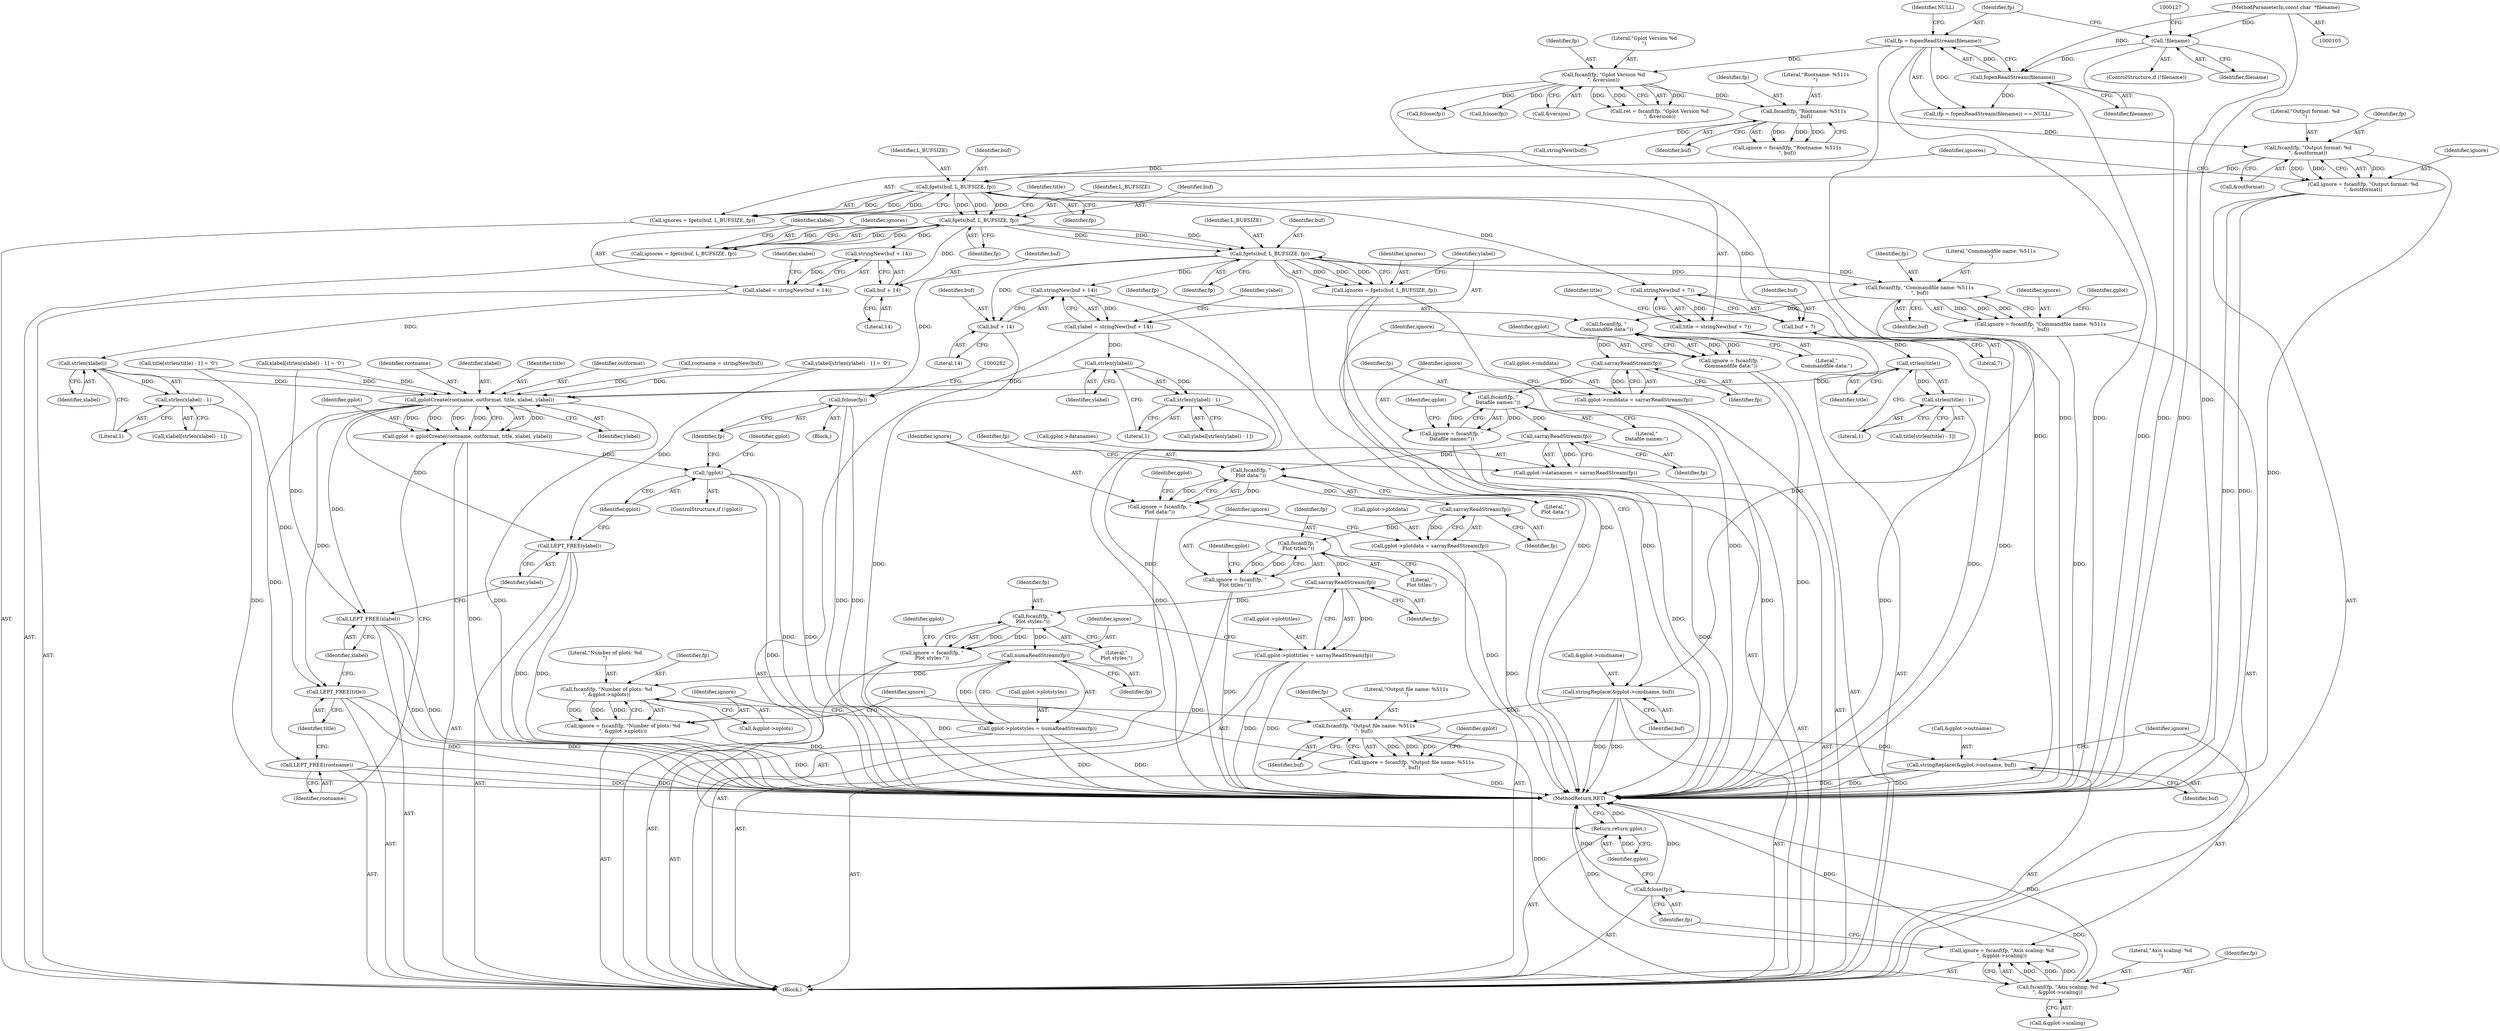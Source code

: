 digraph "0_leptonica_ee301cb2029db8a6289c5295daa42bba7715e99a_4@API" {
"1000193" [label="(Call,fscanf(fp, \"Output format: %d\n\", &outformat))"];
"1000183" [label="(Call,fscanf(fp, \"Rootname: %511s\n\", buf))"];
"1000148" [label="(Call,fscanf(fp, \"Gplot Version %d\n\", &version))"];
"1000134" [label="(Call,fp = fopenReadStream(filename))"];
"1000136" [label="(Call,fopenReadStream(filename))"];
"1000123" [label="(Call,!filename)"];
"1000106" [label="(MethodParameterIn,const char  *filename)"];
"1000191" [label="(Call,ignore = fscanf(fp, \"Output format: %d\n\", &outformat))"];
"1000200" [label="(Call,fgets(buf, L_BUFSIZE, fp))"];
"1000198" [label="(Call,ignores = fgets(buf, L_BUFSIZE, fp))"];
"1000206" [label="(Call,stringNew(buf + 7))"];
"1000204" [label="(Call,title = stringNew(buf + 7))"];
"1000214" [label="(Call,strlen(title))"];
"1000213" [label="(Call,strlen(title) - 1)"];
"1000260" [label="(Call,gplotCreate(rootname, outformat, title, xlabel, ylabel))"];
"1000258" [label="(Call,gplot = gplotCreate(rootname, outformat, title, xlabel, ylabel))"];
"1000275" [label="(Call,!gplot)"];
"1000411" [label="(Return,return gplot;)"];
"1000266" [label="(Call,LEPT_FREE(rootname))"];
"1000268" [label="(Call,LEPT_FREE(title))"];
"1000270" [label="(Call,LEPT_FREE(xlabel))"];
"1000272" [label="(Call,LEPT_FREE(ylabel))"];
"1000207" [label="(Call,buf + 7)"];
"1000220" [label="(Call,fgets(buf, L_BUFSIZE, fp))"];
"1000218" [label="(Call,ignores = fgets(buf, L_BUFSIZE, fp))"];
"1000226" [label="(Call,stringNew(buf + 14))"];
"1000224" [label="(Call,xlabel = stringNew(buf + 14))"];
"1000234" [label="(Call,strlen(xlabel))"];
"1000233" [label="(Call,strlen(xlabel) - 1)"];
"1000227" [label="(Call,buf + 14)"];
"1000240" [label="(Call,fgets(buf, L_BUFSIZE, fp))"];
"1000238" [label="(Call,ignores = fgets(buf, L_BUFSIZE, fp))"];
"1000246" [label="(Call,stringNew(buf + 14))"];
"1000244" [label="(Call,ylabel = stringNew(buf + 14))"];
"1000254" [label="(Call,strlen(ylabel))"];
"1000253" [label="(Call,strlen(ylabel) - 1)"];
"1000247" [label="(Call,buf + 14)"];
"1000278" [label="(Call,fclose(fp))"];
"1000314" [label="(Call,fscanf(fp, \"Commandfile name: %511s\n\", buf))"];
"1000312" [label="(Call,ignore = fscanf(fp, \"Commandfile name: %511s\n\", buf))"];
"1000318" [label="(Call,stringReplace(&gplot->cmdname, buf))"];
"1000390" [label="(Call,fscanf(fp, \"Output file name: %511s\n\", buf))"];
"1000388" [label="(Call,ignore = fscanf(fp, \"Output file name: %511s\n\", buf))"];
"1000394" [label="(Call,stringReplace(&gplot->outname, buf))"];
"1000402" [label="(Call,fscanf(fp, \"Axis scaling: %d\n\", &gplot->scaling))"];
"1000400" [label="(Call,ignore = fscanf(fp, \"Axis scaling: %d\n\", &gplot->scaling))"];
"1000409" [label="(Call,fclose(fp))"];
"1000326" [label="(Call,fscanf(fp, \"\nCommandfile data:\"))"];
"1000324" [label="(Call,ignore = fscanf(fp, \"\nCommandfile data:\"))"];
"1000333" [label="(Call,sarrayReadStream(fp))"];
"1000329" [label="(Call,gplot->cmddata = sarrayReadStream(fp))"];
"1000337" [label="(Call,fscanf(fp, \"\nDatafile names:\"))"];
"1000335" [label="(Call,ignore = fscanf(fp, \"\nDatafile names:\"))"];
"1000344" [label="(Call,sarrayReadStream(fp))"];
"1000340" [label="(Call,gplot->datanames = sarrayReadStream(fp))"];
"1000348" [label="(Call,fscanf(fp, \"\nPlot data:\"))"];
"1000346" [label="(Call,ignore = fscanf(fp, \"\nPlot data:\"))"];
"1000355" [label="(Call,sarrayReadStream(fp))"];
"1000351" [label="(Call,gplot->plotdata = sarrayReadStream(fp))"];
"1000359" [label="(Call,fscanf(fp, \"\nPlot titles:\"))"];
"1000357" [label="(Call,ignore = fscanf(fp, \"\nPlot titles:\"))"];
"1000366" [label="(Call,sarrayReadStream(fp))"];
"1000362" [label="(Call,gplot->plottitles = sarrayReadStream(fp))"];
"1000370" [label="(Call,fscanf(fp, \"\nPlot styles:\"))"];
"1000368" [label="(Call,ignore = fscanf(fp, \"\nPlot styles:\"))"];
"1000377" [label="(Call,numaReadStream(fp))"];
"1000373" [label="(Call,gplot->plotstyles = numaReadStream(fp))"];
"1000381" [label="(Call,fscanf(fp, \"Number of plots: %d\n\", &gplot->nplots))"];
"1000379" [label="(Call,ignore = fscanf(fp, \"Number of plots: %d\n\", &gplot->nplots))"];
"1000242" [label="(Identifier,L_BUFSIZE)"];
"1000326" [label="(Call,fscanf(fp, \"\nCommandfile data:\"))"];
"1000243" [label="(Identifier,fp)"];
"1000349" [label="(Identifier,fp)"];
"1000220" [label="(Call,fgets(buf, L_BUFSIZE, fp))"];
"1000315" [label="(Identifier,fp)"];
"1000258" [label="(Call,gplot = gplotCreate(rootname, outformat, title, xlabel, ylabel))"];
"1000151" [label="(Call,&version)"];
"1000186" [label="(Identifier,buf)"];
"1000314" [label="(Call,fscanf(fp, \"Commandfile name: %511s\n\", buf))"];
"1000273" [label="(Identifier,ylabel)"];
"1000232" [label="(Identifier,xlabel)"];
"1000362" [label="(Call,gplot->plottitles = sarrayReadStream(fp))"];
"1000137" [label="(Identifier,filename)"];
"1000212" [label="(Identifier,title)"];
"1000270" [label="(Call,LEPT_FREE(xlabel))"];
"1000381" [label="(Call,fscanf(fp, \"Number of plots: %d\n\", &gplot->nplots))"];
"1000373" [label="(Call,gplot->plotstyles = numaReadStream(fp))"];
"1000380" [label="(Identifier,ignore)"];
"1000277" [label="(Block,)"];
"1000213" [label="(Call,strlen(title) - 1)"];
"1000210" [label="(Call,title[strlen(title) - 1] = '\0')"];
"1000219" [label="(Identifier,ignores)"];
"1000271" [label="(Identifier,xlabel)"];
"1000290" [label="(Identifier,gplot)"];
"1000390" [label="(Call,fscanf(fp, \"Output file name: %511s\n\", buf))"];
"1000346" [label="(Call,ignore = fscanf(fp, \"\nPlot data:\"))"];
"1000404" [label="(Literal,\"Axis scaling: %d\n\")"];
"1000146" [label="(Call,ret = fscanf(fp, \"Gplot Version %d\n\", &version))"];
"1000124" [label="(Identifier,filename)"];
"1000211" [label="(Call,title[strlen(title) - 1])"];
"1000402" [label="(Call,fscanf(fp, \"Axis scaling: %d\n\", &gplot->scaling))"];
"1000240" [label="(Call,fgets(buf, L_BUFSIZE, fp))"];
"1000410" [label="(Identifier,fp)"];
"1000344" [label="(Call,sarrayReadStream(fp))"];
"1000265" [label="(Identifier,ylabel)"];
"1000228" [label="(Identifier,buf)"];
"1000275" [label="(Call,!gplot)"];
"1000233" [label="(Call,strlen(xlabel) - 1)"];
"1000241" [label="(Identifier,buf)"];
"1000195" [label="(Literal,\"Output format: %d\n\")"];
"1000313" [label="(Identifier,ignore)"];
"1000234" [label="(Call,strlen(xlabel))"];
"1000209" [label="(Literal,7)"];
"1000356" [label="(Identifier,fp)"];
"1000395" [label="(Call,&gplot->outname)"];
"1000328" [label="(Literal,\"\nCommandfile data:\")"];
"1000379" [label="(Call,ignore = fscanf(fp, \"Number of plots: %d\n\", &gplot->nplots))"];
"1000352" [label="(Call,gplot->plotdata)"];
"1000236" [label="(Literal,1)"];
"1000123" [label="(Call,!filename)"];
"1000227" [label="(Call,buf + 14)"];
"1000325" [label="(Identifier,ignore)"];
"1000321" [label="(Identifier,gplot)"];
"1000319" [label="(Call,&gplot->cmdname)"];
"1000247" [label="(Call,buf + 14)"];
"1000401" [label="(Identifier,ignore)"];
"1000334" [label="(Identifier,fp)"];
"1000335" [label="(Call,ignore = fscanf(fp, \"\nDatafile names:\"))"];
"1000367" [label="(Identifier,fp)"];
"1000252" [label="(Identifier,ylabel)"];
"1000256" [label="(Literal,1)"];
"1000331" [label="(Identifier,gplot)"];
"1000371" [label="(Identifier,fp)"];
"1000215" [label="(Identifier,title)"];
"1000206" [label="(Call,stringNew(buf + 7))"];
"1000205" [label="(Identifier,title)"];
"1000248" [label="(Identifier,buf)"];
"1000323" [label="(Identifier,buf)"];
"1000189" [label="(Call,stringNew(buf))"];
"1000251" [label="(Call,ylabel[strlen(ylabel) - 1])"];
"1000340" [label="(Call,gplot->datanames = sarrayReadStream(fp))"];
"1000136" [label="(Call,fopenReadStream(filename))"];
"1000216" [label="(Literal,1)"];
"1000200" [label="(Call,fgets(buf, L_BUFSIZE, fp))"];
"1000264" [label="(Identifier,xlabel)"];
"1000245" [label="(Identifier,ylabel)"];
"1000375" [label="(Identifier,gplot)"];
"1000341" [label="(Call,gplot->datanames)"];
"1000149" [label="(Identifier,fp)"];
"1000244" [label="(Call,ylabel = stringNew(buf + 14))"];
"1000400" [label="(Call,ignore = fscanf(fp, \"Axis scaling: %d\n\", &gplot->scaling))"];
"1000272" [label="(Call,LEPT_FREE(ylabel))"];
"1000383" [label="(Literal,\"Number of plots: %d\n\")"];
"1000263" [label="(Identifier,title)"];
"1000226" [label="(Call,stringNew(buf + 14))"];
"1000192" [label="(Identifier,ignore)"];
"1000260" [label="(Call,gplotCreate(rootname, outformat, title, xlabel, ylabel))"];
"1000231" [label="(Call,xlabel[strlen(xlabel) - 1])"];
"1000361" [label="(Literal,\"\nPlot titles:\")"];
"1000405" [label="(Call,&gplot->scaling)"];
"1000378" [label="(Identifier,fp)"];
"1000351" [label="(Call,gplot->plotdata = sarrayReadStream(fp))"];
"1000318" [label="(Call,stringReplace(&gplot->cmdname, buf))"];
"1000279" [label="(Identifier,fp)"];
"1000348" [label="(Call,fscanf(fp, \"\nPlot data:\"))"];
"1000250" [label="(Call,ylabel[strlen(ylabel) - 1] = '\0')"];
"1000370" [label="(Call,fscanf(fp, \"\nPlot styles:\"))"];
"1000224" [label="(Call,xlabel = stringNew(buf + 14))"];
"1000330" [label="(Call,gplot->cmddata)"];
"1000345" [label="(Identifier,fp)"];
"1000122" [label="(ControlStructure,if (!filename))"];
"1000366" [label="(Call,sarrayReadStream(fp))"];
"1000360" [label="(Identifier,fp)"];
"1000372" [label="(Literal,\"\nPlot styles:\")"];
"1000222" [label="(Identifier,L_BUFSIZE)"];
"1000249" [label="(Literal,14)"];
"1000204" [label="(Call,title = stringNew(buf + 7))"];
"1000359" [label="(Call,fscanf(fp, \"\nPlot titles:\"))"];
"1000337" [label="(Call,fscanf(fp, \"\nDatafile names:\"))"];
"1000148" [label="(Call,fscanf(fp, \"Gplot Version %d\n\", &version))"];
"1000230" [label="(Call,xlabel[strlen(xlabel) - 1] = '\0')"];
"1000393" [label="(Identifier,buf)"];
"1000183" [label="(Call,fscanf(fp, \"Rootname: %511s\n\", buf))"];
"1000409" [label="(Call,fclose(fp))"];
"1000133" [label="(Call,(fp = fopenReadStream(filename)) == NULL)"];
"1000107" [label="(Block,)"];
"1000106" [label="(MethodParameterIn,const char  *filename)"];
"1000269" [label="(Identifier,title)"];
"1000329" [label="(Call,gplot->cmddata = sarrayReadStream(fp))"];
"1000253" [label="(Call,strlen(ylabel) - 1)"];
"1000338" [label="(Identifier,fp)"];
"1000347" [label="(Identifier,ignore)"];
"1000268" [label="(Call,LEPT_FREE(title))"];
"1000358" [label="(Identifier,ignore)"];
"1000368" [label="(Call,ignore = fscanf(fp, \"\nPlot styles:\"))"];
"1000134" [label="(Call,fp = fopenReadStream(filename))"];
"1000274" [label="(ControlStructure,if (!gplot))"];
"1000276" [label="(Identifier,gplot)"];
"1000317" [label="(Identifier,buf)"];
"1000150" [label="(Literal,\"Gplot Version %d\n\")"];
"1000394" [label="(Call,stringReplace(&gplot->outname, buf))"];
"1000259" [label="(Identifier,gplot)"];
"1000158" [label="(Call,fclose(fp))"];
"1000208" [label="(Identifier,buf)"];
"1000262" [label="(Identifier,outformat)"];
"1000403" [label="(Identifier,fp)"];
"1000389" [label="(Identifier,ignore)"];
"1000336" [label="(Identifier,ignore)"];
"1000384" [label="(Call,&gplot->nplots)"];
"1000342" [label="(Identifier,gplot)"];
"1000392" [label="(Literal,\"Output file name: %511s\n\")"];
"1000324" [label="(Call,ignore = fscanf(fp, \"\nCommandfile data:\"))"];
"1000364" [label="(Identifier,gplot)"];
"1000254" [label="(Call,strlen(ylabel))"];
"1000369" [label="(Identifier,ignore)"];
"1000278" [label="(Call,fclose(fp))"];
"1000327" [label="(Identifier,fp)"];
"1000388" [label="(Call,ignore = fscanf(fp, \"Output file name: %511s\n\", buf))"];
"1000382" [label="(Identifier,fp)"];
"1000198" [label="(Call,ignores = fgets(buf, L_BUFSIZE, fp))"];
"1000413" [label="(MethodReturn,RET)"];
"1000196" [label="(Call,&outformat)"];
"1000355" [label="(Call,sarrayReadStream(fp))"];
"1000374" [label="(Call,gplot->plotstyles)"];
"1000316" [label="(Literal,\"Commandfile name: %511s\n\")"];
"1000221" [label="(Identifier,buf)"];
"1000267" [label="(Identifier,rootname)"];
"1000246" [label="(Call,stringNew(buf + 14))"];
"1000191" [label="(Call,ignore = fscanf(fp, \"Output format: %d\n\", &outformat))"];
"1000411" [label="(Return,return gplot;)"];
"1000223" [label="(Identifier,fp)"];
"1000194" [label="(Identifier,fp)"];
"1000225" [label="(Identifier,xlabel)"];
"1000184" [label="(Identifier,fp)"];
"1000353" [label="(Identifier,gplot)"];
"1000138" [label="(Identifier,NULL)"];
"1000135" [label="(Identifier,fp)"];
"1000214" [label="(Call,strlen(title))"];
"1000203" [label="(Identifier,fp)"];
"1000312" [label="(Call,ignore = fscanf(fp, \"Commandfile name: %511s\n\", buf))"];
"1000391" [label="(Identifier,fp)"];
"1000229" [label="(Literal,14)"];
"1000266" [label="(Call,LEPT_FREE(rootname))"];
"1000207" [label="(Call,buf + 7)"];
"1000187" [label="(Call,rootname = stringNew(buf))"];
"1000377" [label="(Call,numaReadStream(fp))"];
"1000255" [label="(Identifier,ylabel)"];
"1000235" [label="(Identifier,xlabel)"];
"1000397" [label="(Identifier,gplot)"];
"1000202" [label="(Identifier,L_BUFSIZE)"];
"1000350" [label="(Literal,\"\nPlot data:\")"];
"1000238" [label="(Call,ignores = fgets(buf, L_BUFSIZE, fp))"];
"1000201" [label="(Identifier,buf)"];
"1000399" [label="(Identifier,buf)"];
"1000261" [label="(Identifier,rootname)"];
"1000412" [label="(Identifier,gplot)"];
"1000357" [label="(Call,ignore = fscanf(fp, \"\nPlot titles:\"))"];
"1000218" [label="(Call,ignores = fgets(buf, L_BUFSIZE, fp))"];
"1000333" [label="(Call,sarrayReadStream(fp))"];
"1000339" [label="(Literal,\"\nDatafile names:\")"];
"1000172" [label="(Call,fclose(fp))"];
"1000185" [label="(Literal,\"Rootname: %511s\n\")"];
"1000199" [label="(Identifier,ignores)"];
"1000193" [label="(Call,fscanf(fp, \"Output format: %d\n\", &outformat))"];
"1000363" [label="(Call,gplot->plottitles)"];
"1000239" [label="(Identifier,ignores)"];
"1000181" [label="(Call,ignore = fscanf(fp, \"Rootname: %511s\n\", buf))"];
"1000193" -> "1000191"  [label="AST: "];
"1000193" -> "1000196"  [label="CFG: "];
"1000194" -> "1000193"  [label="AST: "];
"1000195" -> "1000193"  [label="AST: "];
"1000196" -> "1000193"  [label="AST: "];
"1000191" -> "1000193"  [label="CFG: "];
"1000193" -> "1000413"  [label="DDG: "];
"1000193" -> "1000191"  [label="DDG: "];
"1000193" -> "1000191"  [label="DDG: "];
"1000193" -> "1000191"  [label="DDG: "];
"1000183" -> "1000193"  [label="DDG: "];
"1000193" -> "1000200"  [label="DDG: "];
"1000183" -> "1000181"  [label="AST: "];
"1000183" -> "1000186"  [label="CFG: "];
"1000184" -> "1000183"  [label="AST: "];
"1000185" -> "1000183"  [label="AST: "];
"1000186" -> "1000183"  [label="AST: "];
"1000181" -> "1000183"  [label="CFG: "];
"1000183" -> "1000181"  [label="DDG: "];
"1000183" -> "1000181"  [label="DDG: "];
"1000183" -> "1000181"  [label="DDG: "];
"1000148" -> "1000183"  [label="DDG: "];
"1000183" -> "1000189"  [label="DDG: "];
"1000148" -> "1000146"  [label="AST: "];
"1000148" -> "1000151"  [label="CFG: "];
"1000149" -> "1000148"  [label="AST: "];
"1000150" -> "1000148"  [label="AST: "];
"1000151" -> "1000148"  [label="AST: "];
"1000146" -> "1000148"  [label="CFG: "];
"1000148" -> "1000413"  [label="DDG: "];
"1000148" -> "1000146"  [label="DDG: "];
"1000148" -> "1000146"  [label="DDG: "];
"1000148" -> "1000146"  [label="DDG: "];
"1000134" -> "1000148"  [label="DDG: "];
"1000148" -> "1000158"  [label="DDG: "];
"1000148" -> "1000172"  [label="DDG: "];
"1000134" -> "1000133"  [label="AST: "];
"1000134" -> "1000136"  [label="CFG: "];
"1000135" -> "1000134"  [label="AST: "];
"1000136" -> "1000134"  [label="AST: "];
"1000138" -> "1000134"  [label="CFG: "];
"1000134" -> "1000413"  [label="DDG: "];
"1000134" -> "1000413"  [label="DDG: "];
"1000134" -> "1000133"  [label="DDG: "];
"1000136" -> "1000134"  [label="DDG: "];
"1000136" -> "1000137"  [label="CFG: "];
"1000137" -> "1000136"  [label="AST: "];
"1000136" -> "1000413"  [label="DDG: "];
"1000136" -> "1000133"  [label="DDG: "];
"1000123" -> "1000136"  [label="DDG: "];
"1000106" -> "1000136"  [label="DDG: "];
"1000123" -> "1000122"  [label="AST: "];
"1000123" -> "1000124"  [label="CFG: "];
"1000124" -> "1000123"  [label="AST: "];
"1000127" -> "1000123"  [label="CFG: "];
"1000135" -> "1000123"  [label="CFG: "];
"1000123" -> "1000413"  [label="DDG: "];
"1000123" -> "1000413"  [label="DDG: "];
"1000106" -> "1000123"  [label="DDG: "];
"1000106" -> "1000105"  [label="AST: "];
"1000106" -> "1000413"  [label="DDG: "];
"1000191" -> "1000107"  [label="AST: "];
"1000192" -> "1000191"  [label="AST: "];
"1000199" -> "1000191"  [label="CFG: "];
"1000191" -> "1000413"  [label="DDG: "];
"1000191" -> "1000413"  [label="DDG: "];
"1000200" -> "1000198"  [label="AST: "];
"1000200" -> "1000203"  [label="CFG: "];
"1000201" -> "1000200"  [label="AST: "];
"1000202" -> "1000200"  [label="AST: "];
"1000203" -> "1000200"  [label="AST: "];
"1000198" -> "1000200"  [label="CFG: "];
"1000200" -> "1000198"  [label="DDG: "];
"1000200" -> "1000198"  [label="DDG: "];
"1000200" -> "1000198"  [label="DDG: "];
"1000189" -> "1000200"  [label="DDG: "];
"1000200" -> "1000206"  [label="DDG: "];
"1000200" -> "1000207"  [label="DDG: "];
"1000200" -> "1000220"  [label="DDG: "];
"1000200" -> "1000220"  [label="DDG: "];
"1000200" -> "1000220"  [label="DDG: "];
"1000198" -> "1000107"  [label="AST: "];
"1000199" -> "1000198"  [label="AST: "];
"1000205" -> "1000198"  [label="CFG: "];
"1000206" -> "1000204"  [label="AST: "];
"1000206" -> "1000207"  [label="CFG: "];
"1000207" -> "1000206"  [label="AST: "];
"1000204" -> "1000206"  [label="CFG: "];
"1000206" -> "1000413"  [label="DDG: "];
"1000206" -> "1000204"  [label="DDG: "];
"1000204" -> "1000107"  [label="AST: "];
"1000205" -> "1000204"  [label="AST: "];
"1000212" -> "1000204"  [label="CFG: "];
"1000204" -> "1000413"  [label="DDG: "];
"1000204" -> "1000214"  [label="DDG: "];
"1000214" -> "1000213"  [label="AST: "];
"1000214" -> "1000215"  [label="CFG: "];
"1000215" -> "1000214"  [label="AST: "];
"1000216" -> "1000214"  [label="CFG: "];
"1000214" -> "1000213"  [label="DDG: "];
"1000214" -> "1000260"  [label="DDG: "];
"1000213" -> "1000211"  [label="AST: "];
"1000213" -> "1000216"  [label="CFG: "];
"1000216" -> "1000213"  [label="AST: "];
"1000211" -> "1000213"  [label="CFG: "];
"1000213" -> "1000413"  [label="DDG: "];
"1000260" -> "1000258"  [label="AST: "];
"1000260" -> "1000265"  [label="CFG: "];
"1000261" -> "1000260"  [label="AST: "];
"1000262" -> "1000260"  [label="AST: "];
"1000263" -> "1000260"  [label="AST: "];
"1000264" -> "1000260"  [label="AST: "];
"1000265" -> "1000260"  [label="AST: "];
"1000258" -> "1000260"  [label="CFG: "];
"1000260" -> "1000413"  [label="DDG: "];
"1000260" -> "1000258"  [label="DDG: "];
"1000260" -> "1000258"  [label="DDG: "];
"1000260" -> "1000258"  [label="DDG: "];
"1000260" -> "1000258"  [label="DDG: "];
"1000260" -> "1000258"  [label="DDG: "];
"1000187" -> "1000260"  [label="DDG: "];
"1000210" -> "1000260"  [label="DDG: "];
"1000234" -> "1000260"  [label="DDG: "];
"1000230" -> "1000260"  [label="DDG: "];
"1000250" -> "1000260"  [label="DDG: "];
"1000254" -> "1000260"  [label="DDG: "];
"1000260" -> "1000266"  [label="DDG: "];
"1000260" -> "1000268"  [label="DDG: "];
"1000260" -> "1000270"  [label="DDG: "];
"1000260" -> "1000272"  [label="DDG: "];
"1000258" -> "1000107"  [label="AST: "];
"1000259" -> "1000258"  [label="AST: "];
"1000267" -> "1000258"  [label="CFG: "];
"1000258" -> "1000413"  [label="DDG: "];
"1000258" -> "1000275"  [label="DDG: "];
"1000275" -> "1000274"  [label="AST: "];
"1000275" -> "1000276"  [label="CFG: "];
"1000276" -> "1000275"  [label="AST: "];
"1000279" -> "1000275"  [label="CFG: "];
"1000290" -> "1000275"  [label="CFG: "];
"1000275" -> "1000413"  [label="DDG: "];
"1000275" -> "1000413"  [label="DDG: "];
"1000275" -> "1000411"  [label="DDG: "];
"1000411" -> "1000107"  [label="AST: "];
"1000411" -> "1000412"  [label="CFG: "];
"1000412" -> "1000411"  [label="AST: "];
"1000413" -> "1000411"  [label="CFG: "];
"1000411" -> "1000413"  [label="DDG: "];
"1000412" -> "1000411"  [label="DDG: "];
"1000266" -> "1000107"  [label="AST: "];
"1000266" -> "1000267"  [label="CFG: "];
"1000267" -> "1000266"  [label="AST: "];
"1000269" -> "1000266"  [label="CFG: "];
"1000266" -> "1000413"  [label="DDG: "];
"1000266" -> "1000413"  [label="DDG: "];
"1000268" -> "1000107"  [label="AST: "];
"1000268" -> "1000269"  [label="CFG: "];
"1000269" -> "1000268"  [label="AST: "];
"1000271" -> "1000268"  [label="CFG: "];
"1000268" -> "1000413"  [label="DDG: "];
"1000268" -> "1000413"  [label="DDG: "];
"1000210" -> "1000268"  [label="DDG: "];
"1000270" -> "1000107"  [label="AST: "];
"1000270" -> "1000271"  [label="CFG: "];
"1000271" -> "1000270"  [label="AST: "];
"1000273" -> "1000270"  [label="CFG: "];
"1000270" -> "1000413"  [label="DDG: "];
"1000270" -> "1000413"  [label="DDG: "];
"1000230" -> "1000270"  [label="DDG: "];
"1000272" -> "1000107"  [label="AST: "];
"1000272" -> "1000273"  [label="CFG: "];
"1000273" -> "1000272"  [label="AST: "];
"1000276" -> "1000272"  [label="CFG: "];
"1000272" -> "1000413"  [label="DDG: "];
"1000272" -> "1000413"  [label="DDG: "];
"1000250" -> "1000272"  [label="DDG: "];
"1000207" -> "1000209"  [label="CFG: "];
"1000208" -> "1000207"  [label="AST: "];
"1000209" -> "1000207"  [label="AST: "];
"1000220" -> "1000218"  [label="AST: "];
"1000220" -> "1000223"  [label="CFG: "];
"1000221" -> "1000220"  [label="AST: "];
"1000222" -> "1000220"  [label="AST: "];
"1000223" -> "1000220"  [label="AST: "];
"1000218" -> "1000220"  [label="CFG: "];
"1000220" -> "1000218"  [label="DDG: "];
"1000220" -> "1000218"  [label="DDG: "];
"1000220" -> "1000218"  [label="DDG: "];
"1000220" -> "1000226"  [label="DDG: "];
"1000220" -> "1000227"  [label="DDG: "];
"1000220" -> "1000240"  [label="DDG: "];
"1000220" -> "1000240"  [label="DDG: "];
"1000220" -> "1000240"  [label="DDG: "];
"1000218" -> "1000107"  [label="AST: "];
"1000219" -> "1000218"  [label="AST: "];
"1000225" -> "1000218"  [label="CFG: "];
"1000226" -> "1000224"  [label="AST: "];
"1000226" -> "1000227"  [label="CFG: "];
"1000227" -> "1000226"  [label="AST: "];
"1000224" -> "1000226"  [label="CFG: "];
"1000226" -> "1000224"  [label="DDG: "];
"1000224" -> "1000107"  [label="AST: "];
"1000225" -> "1000224"  [label="AST: "];
"1000232" -> "1000224"  [label="CFG: "];
"1000224" -> "1000234"  [label="DDG: "];
"1000234" -> "1000233"  [label="AST: "];
"1000234" -> "1000235"  [label="CFG: "];
"1000235" -> "1000234"  [label="AST: "];
"1000236" -> "1000234"  [label="CFG: "];
"1000234" -> "1000233"  [label="DDG: "];
"1000233" -> "1000231"  [label="AST: "];
"1000233" -> "1000236"  [label="CFG: "];
"1000236" -> "1000233"  [label="AST: "];
"1000231" -> "1000233"  [label="CFG: "];
"1000233" -> "1000413"  [label="DDG: "];
"1000227" -> "1000229"  [label="CFG: "];
"1000228" -> "1000227"  [label="AST: "];
"1000229" -> "1000227"  [label="AST: "];
"1000240" -> "1000238"  [label="AST: "];
"1000240" -> "1000243"  [label="CFG: "];
"1000241" -> "1000240"  [label="AST: "];
"1000242" -> "1000240"  [label="AST: "];
"1000243" -> "1000240"  [label="AST: "];
"1000238" -> "1000240"  [label="CFG: "];
"1000240" -> "1000413"  [label="DDG: "];
"1000240" -> "1000238"  [label="DDG: "];
"1000240" -> "1000238"  [label="DDG: "];
"1000240" -> "1000238"  [label="DDG: "];
"1000240" -> "1000246"  [label="DDG: "];
"1000240" -> "1000247"  [label="DDG: "];
"1000240" -> "1000278"  [label="DDG: "];
"1000240" -> "1000314"  [label="DDG: "];
"1000240" -> "1000314"  [label="DDG: "];
"1000238" -> "1000107"  [label="AST: "];
"1000239" -> "1000238"  [label="AST: "];
"1000245" -> "1000238"  [label="CFG: "];
"1000238" -> "1000413"  [label="DDG: "];
"1000238" -> "1000413"  [label="DDG: "];
"1000246" -> "1000244"  [label="AST: "];
"1000246" -> "1000247"  [label="CFG: "];
"1000247" -> "1000246"  [label="AST: "];
"1000244" -> "1000246"  [label="CFG: "];
"1000246" -> "1000413"  [label="DDG: "];
"1000246" -> "1000244"  [label="DDG: "];
"1000244" -> "1000107"  [label="AST: "];
"1000245" -> "1000244"  [label="AST: "];
"1000252" -> "1000244"  [label="CFG: "];
"1000244" -> "1000413"  [label="DDG: "];
"1000244" -> "1000254"  [label="DDG: "];
"1000254" -> "1000253"  [label="AST: "];
"1000254" -> "1000255"  [label="CFG: "];
"1000255" -> "1000254"  [label="AST: "];
"1000256" -> "1000254"  [label="CFG: "];
"1000254" -> "1000253"  [label="DDG: "];
"1000253" -> "1000251"  [label="AST: "];
"1000253" -> "1000256"  [label="CFG: "];
"1000256" -> "1000253"  [label="AST: "];
"1000251" -> "1000253"  [label="CFG: "];
"1000253" -> "1000413"  [label="DDG: "];
"1000247" -> "1000249"  [label="CFG: "];
"1000248" -> "1000247"  [label="AST: "];
"1000249" -> "1000247"  [label="AST: "];
"1000247" -> "1000413"  [label="DDG: "];
"1000278" -> "1000277"  [label="AST: "];
"1000278" -> "1000279"  [label="CFG: "];
"1000279" -> "1000278"  [label="AST: "];
"1000282" -> "1000278"  [label="CFG: "];
"1000278" -> "1000413"  [label="DDG: "];
"1000278" -> "1000413"  [label="DDG: "];
"1000314" -> "1000312"  [label="AST: "];
"1000314" -> "1000317"  [label="CFG: "];
"1000315" -> "1000314"  [label="AST: "];
"1000316" -> "1000314"  [label="AST: "];
"1000317" -> "1000314"  [label="AST: "];
"1000312" -> "1000314"  [label="CFG: "];
"1000314" -> "1000312"  [label="DDG: "];
"1000314" -> "1000312"  [label="DDG: "];
"1000314" -> "1000312"  [label="DDG: "];
"1000314" -> "1000318"  [label="DDG: "];
"1000314" -> "1000326"  [label="DDG: "];
"1000312" -> "1000107"  [label="AST: "];
"1000313" -> "1000312"  [label="AST: "];
"1000321" -> "1000312"  [label="CFG: "];
"1000312" -> "1000413"  [label="DDG: "];
"1000318" -> "1000107"  [label="AST: "];
"1000318" -> "1000323"  [label="CFG: "];
"1000319" -> "1000318"  [label="AST: "];
"1000323" -> "1000318"  [label="AST: "];
"1000325" -> "1000318"  [label="CFG: "];
"1000318" -> "1000413"  [label="DDG: "];
"1000318" -> "1000413"  [label="DDG: "];
"1000318" -> "1000390"  [label="DDG: "];
"1000390" -> "1000388"  [label="AST: "];
"1000390" -> "1000393"  [label="CFG: "];
"1000391" -> "1000390"  [label="AST: "];
"1000392" -> "1000390"  [label="AST: "];
"1000393" -> "1000390"  [label="AST: "];
"1000388" -> "1000390"  [label="CFG: "];
"1000390" -> "1000388"  [label="DDG: "];
"1000390" -> "1000388"  [label="DDG: "];
"1000390" -> "1000388"  [label="DDG: "];
"1000381" -> "1000390"  [label="DDG: "];
"1000390" -> "1000394"  [label="DDG: "];
"1000390" -> "1000402"  [label="DDG: "];
"1000388" -> "1000107"  [label="AST: "];
"1000389" -> "1000388"  [label="AST: "];
"1000397" -> "1000388"  [label="CFG: "];
"1000388" -> "1000413"  [label="DDG: "];
"1000394" -> "1000107"  [label="AST: "];
"1000394" -> "1000399"  [label="CFG: "];
"1000395" -> "1000394"  [label="AST: "];
"1000399" -> "1000394"  [label="AST: "];
"1000401" -> "1000394"  [label="CFG: "];
"1000394" -> "1000413"  [label="DDG: "];
"1000394" -> "1000413"  [label="DDG: "];
"1000394" -> "1000413"  [label="DDG: "];
"1000402" -> "1000400"  [label="AST: "];
"1000402" -> "1000405"  [label="CFG: "];
"1000403" -> "1000402"  [label="AST: "];
"1000404" -> "1000402"  [label="AST: "];
"1000405" -> "1000402"  [label="AST: "];
"1000400" -> "1000402"  [label="CFG: "];
"1000402" -> "1000413"  [label="DDG: "];
"1000402" -> "1000400"  [label="DDG: "];
"1000402" -> "1000400"  [label="DDG: "];
"1000402" -> "1000400"  [label="DDG: "];
"1000402" -> "1000409"  [label="DDG: "];
"1000400" -> "1000107"  [label="AST: "];
"1000401" -> "1000400"  [label="AST: "];
"1000410" -> "1000400"  [label="CFG: "];
"1000400" -> "1000413"  [label="DDG: "];
"1000400" -> "1000413"  [label="DDG: "];
"1000409" -> "1000107"  [label="AST: "];
"1000409" -> "1000410"  [label="CFG: "];
"1000410" -> "1000409"  [label="AST: "];
"1000412" -> "1000409"  [label="CFG: "];
"1000409" -> "1000413"  [label="DDG: "];
"1000409" -> "1000413"  [label="DDG: "];
"1000326" -> "1000324"  [label="AST: "];
"1000326" -> "1000328"  [label="CFG: "];
"1000327" -> "1000326"  [label="AST: "];
"1000328" -> "1000326"  [label="AST: "];
"1000324" -> "1000326"  [label="CFG: "];
"1000326" -> "1000324"  [label="DDG: "];
"1000326" -> "1000324"  [label="DDG: "];
"1000326" -> "1000333"  [label="DDG: "];
"1000324" -> "1000107"  [label="AST: "];
"1000325" -> "1000324"  [label="AST: "];
"1000331" -> "1000324"  [label="CFG: "];
"1000324" -> "1000413"  [label="DDG: "];
"1000333" -> "1000329"  [label="AST: "];
"1000333" -> "1000334"  [label="CFG: "];
"1000334" -> "1000333"  [label="AST: "];
"1000329" -> "1000333"  [label="CFG: "];
"1000333" -> "1000329"  [label="DDG: "];
"1000333" -> "1000337"  [label="DDG: "];
"1000329" -> "1000107"  [label="AST: "];
"1000330" -> "1000329"  [label="AST: "];
"1000336" -> "1000329"  [label="CFG: "];
"1000329" -> "1000413"  [label="DDG: "];
"1000337" -> "1000335"  [label="AST: "];
"1000337" -> "1000339"  [label="CFG: "];
"1000338" -> "1000337"  [label="AST: "];
"1000339" -> "1000337"  [label="AST: "];
"1000335" -> "1000337"  [label="CFG: "];
"1000337" -> "1000335"  [label="DDG: "];
"1000337" -> "1000335"  [label="DDG: "];
"1000337" -> "1000344"  [label="DDG: "];
"1000335" -> "1000107"  [label="AST: "];
"1000336" -> "1000335"  [label="AST: "];
"1000342" -> "1000335"  [label="CFG: "];
"1000335" -> "1000413"  [label="DDG: "];
"1000344" -> "1000340"  [label="AST: "];
"1000344" -> "1000345"  [label="CFG: "];
"1000345" -> "1000344"  [label="AST: "];
"1000340" -> "1000344"  [label="CFG: "];
"1000344" -> "1000340"  [label="DDG: "];
"1000344" -> "1000348"  [label="DDG: "];
"1000340" -> "1000107"  [label="AST: "];
"1000341" -> "1000340"  [label="AST: "];
"1000347" -> "1000340"  [label="CFG: "];
"1000340" -> "1000413"  [label="DDG: "];
"1000348" -> "1000346"  [label="AST: "];
"1000348" -> "1000350"  [label="CFG: "];
"1000349" -> "1000348"  [label="AST: "];
"1000350" -> "1000348"  [label="AST: "];
"1000346" -> "1000348"  [label="CFG: "];
"1000348" -> "1000346"  [label="DDG: "];
"1000348" -> "1000346"  [label="DDG: "];
"1000348" -> "1000355"  [label="DDG: "];
"1000346" -> "1000107"  [label="AST: "];
"1000347" -> "1000346"  [label="AST: "];
"1000353" -> "1000346"  [label="CFG: "];
"1000346" -> "1000413"  [label="DDG: "];
"1000355" -> "1000351"  [label="AST: "];
"1000355" -> "1000356"  [label="CFG: "];
"1000356" -> "1000355"  [label="AST: "];
"1000351" -> "1000355"  [label="CFG: "];
"1000355" -> "1000351"  [label="DDG: "];
"1000355" -> "1000359"  [label="DDG: "];
"1000351" -> "1000107"  [label="AST: "];
"1000352" -> "1000351"  [label="AST: "];
"1000358" -> "1000351"  [label="CFG: "];
"1000351" -> "1000413"  [label="DDG: "];
"1000359" -> "1000357"  [label="AST: "];
"1000359" -> "1000361"  [label="CFG: "];
"1000360" -> "1000359"  [label="AST: "];
"1000361" -> "1000359"  [label="AST: "];
"1000357" -> "1000359"  [label="CFG: "];
"1000359" -> "1000357"  [label="DDG: "];
"1000359" -> "1000357"  [label="DDG: "];
"1000359" -> "1000366"  [label="DDG: "];
"1000357" -> "1000107"  [label="AST: "];
"1000358" -> "1000357"  [label="AST: "];
"1000364" -> "1000357"  [label="CFG: "];
"1000357" -> "1000413"  [label="DDG: "];
"1000366" -> "1000362"  [label="AST: "];
"1000366" -> "1000367"  [label="CFG: "];
"1000367" -> "1000366"  [label="AST: "];
"1000362" -> "1000366"  [label="CFG: "];
"1000366" -> "1000362"  [label="DDG: "];
"1000366" -> "1000370"  [label="DDG: "];
"1000362" -> "1000107"  [label="AST: "];
"1000363" -> "1000362"  [label="AST: "];
"1000369" -> "1000362"  [label="CFG: "];
"1000362" -> "1000413"  [label="DDG: "];
"1000362" -> "1000413"  [label="DDG: "];
"1000370" -> "1000368"  [label="AST: "];
"1000370" -> "1000372"  [label="CFG: "];
"1000371" -> "1000370"  [label="AST: "];
"1000372" -> "1000370"  [label="AST: "];
"1000368" -> "1000370"  [label="CFG: "];
"1000370" -> "1000368"  [label="DDG: "];
"1000370" -> "1000368"  [label="DDG: "];
"1000370" -> "1000377"  [label="DDG: "];
"1000368" -> "1000107"  [label="AST: "];
"1000369" -> "1000368"  [label="AST: "];
"1000375" -> "1000368"  [label="CFG: "];
"1000368" -> "1000413"  [label="DDG: "];
"1000377" -> "1000373"  [label="AST: "];
"1000377" -> "1000378"  [label="CFG: "];
"1000378" -> "1000377"  [label="AST: "];
"1000373" -> "1000377"  [label="CFG: "];
"1000377" -> "1000373"  [label="DDG: "];
"1000377" -> "1000381"  [label="DDG: "];
"1000373" -> "1000107"  [label="AST: "];
"1000374" -> "1000373"  [label="AST: "];
"1000380" -> "1000373"  [label="CFG: "];
"1000373" -> "1000413"  [label="DDG: "];
"1000373" -> "1000413"  [label="DDG: "];
"1000381" -> "1000379"  [label="AST: "];
"1000381" -> "1000384"  [label="CFG: "];
"1000382" -> "1000381"  [label="AST: "];
"1000383" -> "1000381"  [label="AST: "];
"1000384" -> "1000381"  [label="AST: "];
"1000379" -> "1000381"  [label="CFG: "];
"1000381" -> "1000413"  [label="DDG: "];
"1000381" -> "1000379"  [label="DDG: "];
"1000381" -> "1000379"  [label="DDG: "];
"1000381" -> "1000379"  [label="DDG: "];
"1000379" -> "1000107"  [label="AST: "];
"1000380" -> "1000379"  [label="AST: "];
"1000389" -> "1000379"  [label="CFG: "];
"1000379" -> "1000413"  [label="DDG: "];
}
